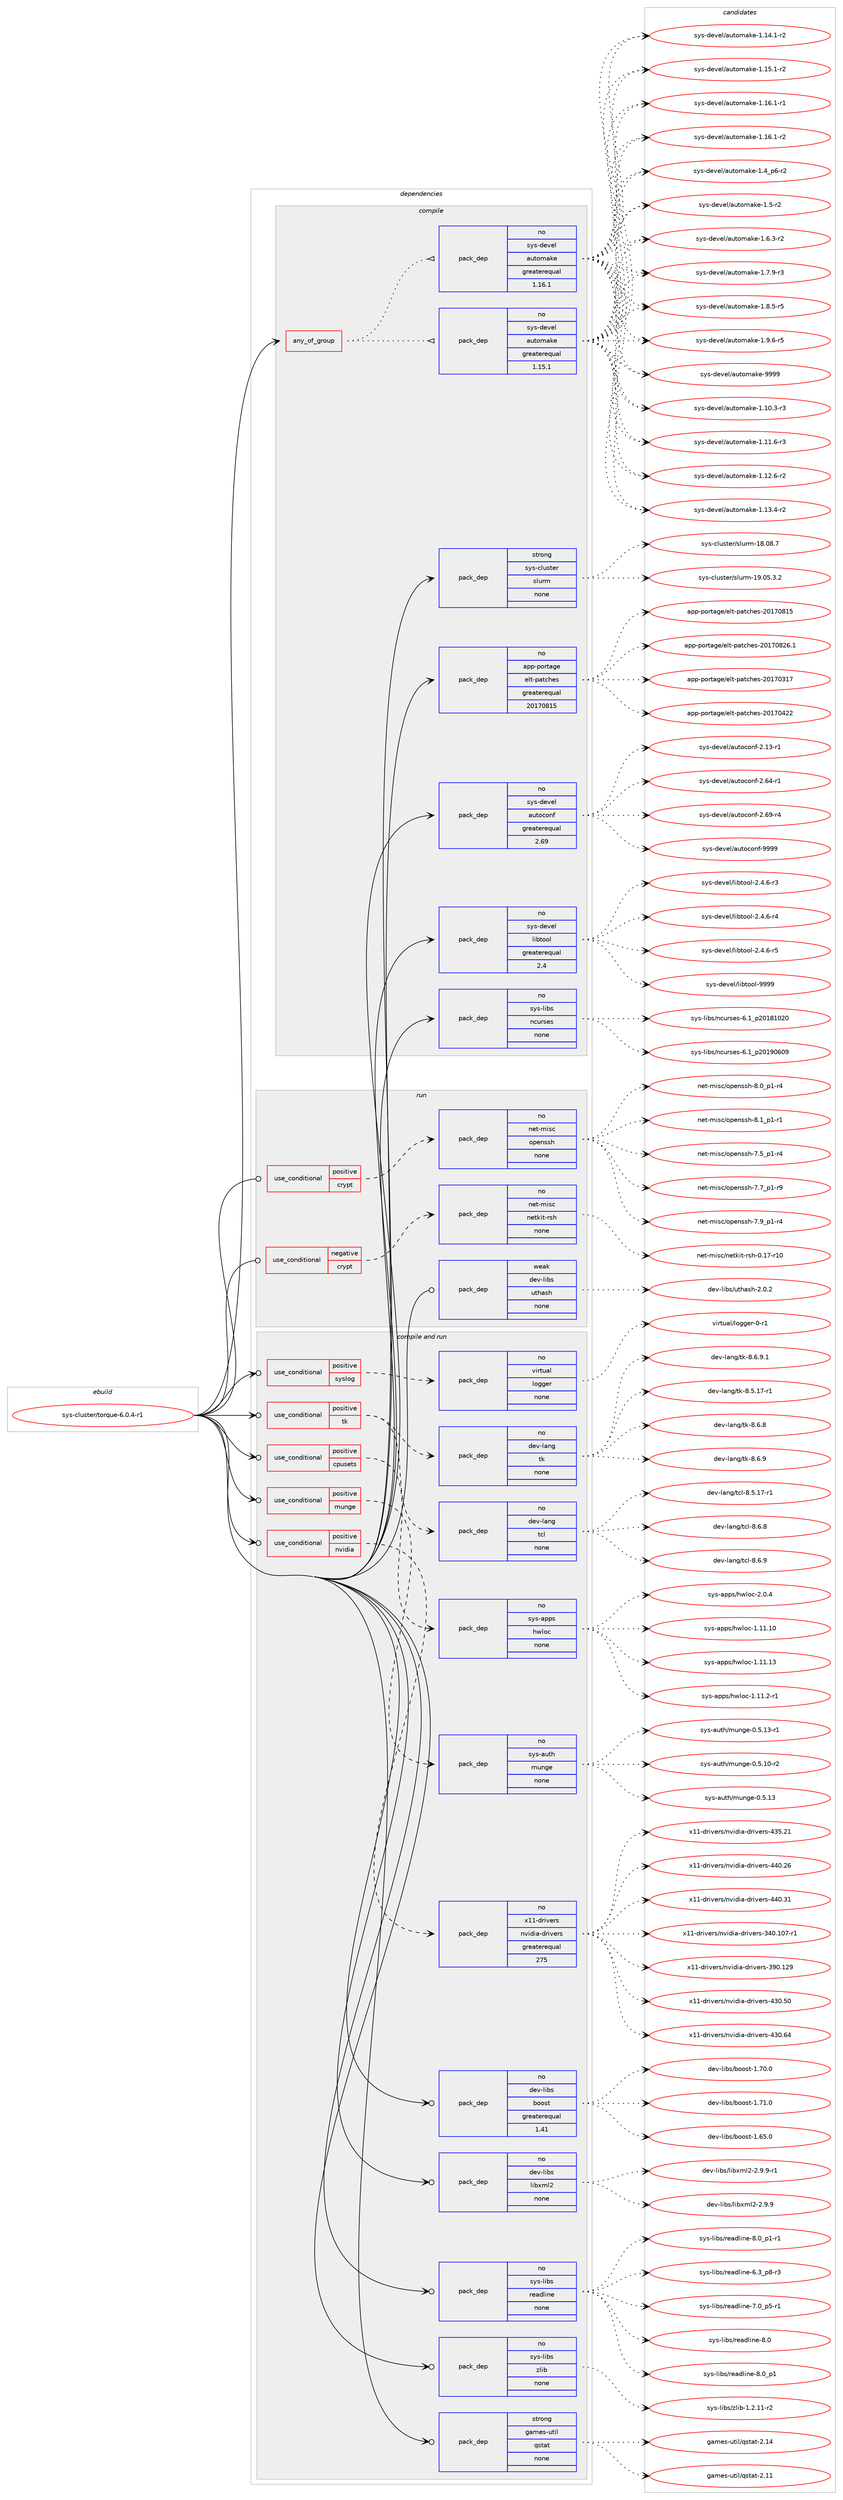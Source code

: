 digraph prolog {

# *************
# Graph options
# *************

newrank=true;
concentrate=true;
compound=true;
graph [rankdir=LR,fontname=Helvetica,fontsize=10,ranksep=1.5];#, ranksep=2.5, nodesep=0.2];
edge  [arrowhead=vee];
node  [fontname=Helvetica,fontsize=10];

# **********
# The ebuild
# **********

subgraph cluster_leftcol {
color=gray;
rank=same;
label=<<i>ebuild</i>>;
id [label="sys-cluster/torque-6.0.4-r1", color=red, width=4, href="../sys-cluster/torque-6.0.4-r1.svg"];
}

# ****************
# The dependencies
# ****************

subgraph cluster_midcol {
color=gray;
label=<<i>dependencies</i>>;
subgraph cluster_compile {
fillcolor="#eeeeee";
style=filled;
label=<<i>compile</i>>;
subgraph any15012 {
dependency888023 [label=<<TABLE BORDER="0" CELLBORDER="1" CELLSPACING="0" CELLPADDING="4"><TR><TD CELLPADDING="10">any_of_group</TD></TR></TABLE>>, shape=none, color=red];subgraph pack658982 {
dependency888024 [label=<<TABLE BORDER="0" CELLBORDER="1" CELLSPACING="0" CELLPADDING="4" WIDTH="220"><TR><TD ROWSPAN="6" CELLPADDING="30">pack_dep</TD></TR><TR><TD WIDTH="110">no</TD></TR><TR><TD>sys-devel</TD></TR><TR><TD>automake</TD></TR><TR><TD>greaterequal</TD></TR><TR><TD>1.16.1</TD></TR></TABLE>>, shape=none, color=blue];
}
dependency888023:e -> dependency888024:w [weight=20,style="dotted",arrowhead="oinv"];
subgraph pack658983 {
dependency888025 [label=<<TABLE BORDER="0" CELLBORDER="1" CELLSPACING="0" CELLPADDING="4" WIDTH="220"><TR><TD ROWSPAN="6" CELLPADDING="30">pack_dep</TD></TR><TR><TD WIDTH="110">no</TD></TR><TR><TD>sys-devel</TD></TR><TR><TD>automake</TD></TR><TR><TD>greaterequal</TD></TR><TR><TD>1.15.1</TD></TR></TABLE>>, shape=none, color=blue];
}
dependency888023:e -> dependency888025:w [weight=20,style="dotted",arrowhead="oinv"];
}
id:e -> dependency888023:w [weight=20,style="solid",arrowhead="vee"];
subgraph pack658984 {
dependency888026 [label=<<TABLE BORDER="0" CELLBORDER="1" CELLSPACING="0" CELLPADDING="4" WIDTH="220"><TR><TD ROWSPAN="6" CELLPADDING="30">pack_dep</TD></TR><TR><TD WIDTH="110">no</TD></TR><TR><TD>app-portage</TD></TR><TR><TD>elt-patches</TD></TR><TR><TD>greaterequal</TD></TR><TR><TD>20170815</TD></TR></TABLE>>, shape=none, color=blue];
}
id:e -> dependency888026:w [weight=20,style="solid",arrowhead="vee"];
subgraph pack658985 {
dependency888027 [label=<<TABLE BORDER="0" CELLBORDER="1" CELLSPACING="0" CELLPADDING="4" WIDTH="220"><TR><TD ROWSPAN="6" CELLPADDING="30">pack_dep</TD></TR><TR><TD WIDTH="110">no</TD></TR><TR><TD>sys-devel</TD></TR><TR><TD>autoconf</TD></TR><TR><TD>greaterequal</TD></TR><TR><TD>2.69</TD></TR></TABLE>>, shape=none, color=blue];
}
id:e -> dependency888027:w [weight=20,style="solid",arrowhead="vee"];
subgraph pack658986 {
dependency888028 [label=<<TABLE BORDER="0" CELLBORDER="1" CELLSPACING="0" CELLPADDING="4" WIDTH="220"><TR><TD ROWSPAN="6" CELLPADDING="30">pack_dep</TD></TR><TR><TD WIDTH="110">no</TD></TR><TR><TD>sys-devel</TD></TR><TR><TD>libtool</TD></TR><TR><TD>greaterequal</TD></TR><TR><TD>2.4</TD></TR></TABLE>>, shape=none, color=blue];
}
id:e -> dependency888028:w [weight=20,style="solid",arrowhead="vee"];
subgraph pack658987 {
dependency888029 [label=<<TABLE BORDER="0" CELLBORDER="1" CELLSPACING="0" CELLPADDING="4" WIDTH="220"><TR><TD ROWSPAN="6" CELLPADDING="30">pack_dep</TD></TR><TR><TD WIDTH="110">no</TD></TR><TR><TD>sys-libs</TD></TR><TR><TD>ncurses</TD></TR><TR><TD>none</TD></TR><TR><TD></TD></TR></TABLE>>, shape=none, color=blue];
}
id:e -> dependency888029:w [weight=20,style="solid",arrowhead="vee"];
subgraph pack658988 {
dependency888030 [label=<<TABLE BORDER="0" CELLBORDER="1" CELLSPACING="0" CELLPADDING="4" WIDTH="220"><TR><TD ROWSPAN="6" CELLPADDING="30">pack_dep</TD></TR><TR><TD WIDTH="110">strong</TD></TR><TR><TD>sys-cluster</TD></TR><TR><TD>slurm</TD></TR><TR><TD>none</TD></TR><TR><TD></TD></TR></TABLE>>, shape=none, color=blue];
}
id:e -> dependency888030:w [weight=20,style="solid",arrowhead="vee"];
}
subgraph cluster_compileandrun {
fillcolor="#eeeeee";
style=filled;
label=<<i>compile and run</i>>;
subgraph cond213500 {
dependency888031 [label=<<TABLE BORDER="0" CELLBORDER="1" CELLSPACING="0" CELLPADDING="4"><TR><TD ROWSPAN="3" CELLPADDING="10">use_conditional</TD></TR><TR><TD>positive</TD></TR><TR><TD>cpusets</TD></TR></TABLE>>, shape=none, color=red];
subgraph pack658989 {
dependency888032 [label=<<TABLE BORDER="0" CELLBORDER="1" CELLSPACING="0" CELLPADDING="4" WIDTH="220"><TR><TD ROWSPAN="6" CELLPADDING="30">pack_dep</TD></TR><TR><TD WIDTH="110">no</TD></TR><TR><TD>sys-apps</TD></TR><TR><TD>hwloc</TD></TR><TR><TD>none</TD></TR><TR><TD></TD></TR></TABLE>>, shape=none, color=blue];
}
dependency888031:e -> dependency888032:w [weight=20,style="dashed",arrowhead="vee"];
}
id:e -> dependency888031:w [weight=20,style="solid",arrowhead="odotvee"];
subgraph cond213501 {
dependency888033 [label=<<TABLE BORDER="0" CELLBORDER="1" CELLSPACING="0" CELLPADDING="4"><TR><TD ROWSPAN="3" CELLPADDING="10">use_conditional</TD></TR><TR><TD>positive</TD></TR><TR><TD>munge</TD></TR></TABLE>>, shape=none, color=red];
subgraph pack658990 {
dependency888034 [label=<<TABLE BORDER="0" CELLBORDER="1" CELLSPACING="0" CELLPADDING="4" WIDTH="220"><TR><TD ROWSPAN="6" CELLPADDING="30">pack_dep</TD></TR><TR><TD WIDTH="110">no</TD></TR><TR><TD>sys-auth</TD></TR><TR><TD>munge</TD></TR><TR><TD>none</TD></TR><TR><TD></TD></TR></TABLE>>, shape=none, color=blue];
}
dependency888033:e -> dependency888034:w [weight=20,style="dashed",arrowhead="vee"];
}
id:e -> dependency888033:w [weight=20,style="solid",arrowhead="odotvee"];
subgraph cond213502 {
dependency888035 [label=<<TABLE BORDER="0" CELLBORDER="1" CELLSPACING="0" CELLPADDING="4"><TR><TD ROWSPAN="3" CELLPADDING="10">use_conditional</TD></TR><TR><TD>positive</TD></TR><TR><TD>nvidia</TD></TR></TABLE>>, shape=none, color=red];
subgraph pack658991 {
dependency888036 [label=<<TABLE BORDER="0" CELLBORDER="1" CELLSPACING="0" CELLPADDING="4" WIDTH="220"><TR><TD ROWSPAN="6" CELLPADDING="30">pack_dep</TD></TR><TR><TD WIDTH="110">no</TD></TR><TR><TD>x11-drivers</TD></TR><TR><TD>nvidia-drivers</TD></TR><TR><TD>greaterequal</TD></TR><TR><TD>275</TD></TR></TABLE>>, shape=none, color=blue];
}
dependency888035:e -> dependency888036:w [weight=20,style="dashed",arrowhead="vee"];
}
id:e -> dependency888035:w [weight=20,style="solid",arrowhead="odotvee"];
subgraph cond213503 {
dependency888037 [label=<<TABLE BORDER="0" CELLBORDER="1" CELLSPACING="0" CELLPADDING="4"><TR><TD ROWSPAN="3" CELLPADDING="10">use_conditional</TD></TR><TR><TD>positive</TD></TR><TR><TD>syslog</TD></TR></TABLE>>, shape=none, color=red];
subgraph pack658992 {
dependency888038 [label=<<TABLE BORDER="0" CELLBORDER="1" CELLSPACING="0" CELLPADDING="4" WIDTH="220"><TR><TD ROWSPAN="6" CELLPADDING="30">pack_dep</TD></TR><TR><TD WIDTH="110">no</TD></TR><TR><TD>virtual</TD></TR><TR><TD>logger</TD></TR><TR><TD>none</TD></TR><TR><TD></TD></TR></TABLE>>, shape=none, color=blue];
}
dependency888037:e -> dependency888038:w [weight=20,style="dashed",arrowhead="vee"];
}
id:e -> dependency888037:w [weight=20,style="solid",arrowhead="odotvee"];
subgraph cond213504 {
dependency888039 [label=<<TABLE BORDER="0" CELLBORDER="1" CELLSPACING="0" CELLPADDING="4"><TR><TD ROWSPAN="3" CELLPADDING="10">use_conditional</TD></TR><TR><TD>positive</TD></TR><TR><TD>tk</TD></TR></TABLE>>, shape=none, color=red];
subgraph pack658993 {
dependency888040 [label=<<TABLE BORDER="0" CELLBORDER="1" CELLSPACING="0" CELLPADDING="4" WIDTH="220"><TR><TD ROWSPAN="6" CELLPADDING="30">pack_dep</TD></TR><TR><TD WIDTH="110">no</TD></TR><TR><TD>dev-lang</TD></TR><TR><TD>tk</TD></TR><TR><TD>none</TD></TR><TR><TD></TD></TR></TABLE>>, shape=none, color=blue];
}
dependency888039:e -> dependency888040:w [weight=20,style="dashed",arrowhead="vee"];
subgraph pack658994 {
dependency888041 [label=<<TABLE BORDER="0" CELLBORDER="1" CELLSPACING="0" CELLPADDING="4" WIDTH="220"><TR><TD ROWSPAN="6" CELLPADDING="30">pack_dep</TD></TR><TR><TD WIDTH="110">no</TD></TR><TR><TD>dev-lang</TD></TR><TR><TD>tcl</TD></TR><TR><TD>none</TD></TR><TR><TD></TD></TR></TABLE>>, shape=none, color=blue];
}
dependency888039:e -> dependency888041:w [weight=20,style="dashed",arrowhead="vee"];
}
id:e -> dependency888039:w [weight=20,style="solid",arrowhead="odotvee"];
subgraph pack658995 {
dependency888042 [label=<<TABLE BORDER="0" CELLBORDER="1" CELLSPACING="0" CELLPADDING="4" WIDTH="220"><TR><TD ROWSPAN="6" CELLPADDING="30">pack_dep</TD></TR><TR><TD WIDTH="110">no</TD></TR><TR><TD>dev-libs</TD></TR><TR><TD>boost</TD></TR><TR><TD>greaterequal</TD></TR><TR><TD>1.41</TD></TR></TABLE>>, shape=none, color=blue];
}
id:e -> dependency888042:w [weight=20,style="solid",arrowhead="odotvee"];
subgraph pack658996 {
dependency888043 [label=<<TABLE BORDER="0" CELLBORDER="1" CELLSPACING="0" CELLPADDING="4" WIDTH="220"><TR><TD ROWSPAN="6" CELLPADDING="30">pack_dep</TD></TR><TR><TD WIDTH="110">no</TD></TR><TR><TD>dev-libs</TD></TR><TR><TD>libxml2</TD></TR><TR><TD>none</TD></TR><TR><TD></TD></TR></TABLE>>, shape=none, color=blue];
}
id:e -> dependency888043:w [weight=20,style="solid",arrowhead="odotvee"];
subgraph pack658997 {
dependency888044 [label=<<TABLE BORDER="0" CELLBORDER="1" CELLSPACING="0" CELLPADDING="4" WIDTH="220"><TR><TD ROWSPAN="6" CELLPADDING="30">pack_dep</TD></TR><TR><TD WIDTH="110">no</TD></TR><TR><TD>sys-libs</TD></TR><TR><TD>readline</TD></TR><TR><TD>none</TD></TR><TR><TD></TD></TR></TABLE>>, shape=none, color=blue];
}
id:e -> dependency888044:w [weight=20,style="solid",arrowhead="odotvee"];
subgraph pack658998 {
dependency888045 [label=<<TABLE BORDER="0" CELLBORDER="1" CELLSPACING="0" CELLPADDING="4" WIDTH="220"><TR><TD ROWSPAN="6" CELLPADDING="30">pack_dep</TD></TR><TR><TD WIDTH="110">no</TD></TR><TR><TD>sys-libs</TD></TR><TR><TD>zlib</TD></TR><TR><TD>none</TD></TR><TR><TD></TD></TR></TABLE>>, shape=none, color=blue];
}
id:e -> dependency888045:w [weight=20,style="solid",arrowhead="odotvee"];
subgraph pack658999 {
dependency888046 [label=<<TABLE BORDER="0" CELLBORDER="1" CELLSPACING="0" CELLPADDING="4" WIDTH="220"><TR><TD ROWSPAN="6" CELLPADDING="30">pack_dep</TD></TR><TR><TD WIDTH="110">strong</TD></TR><TR><TD>games-util</TD></TR><TR><TD>qstat</TD></TR><TR><TD>none</TD></TR><TR><TD></TD></TR></TABLE>>, shape=none, color=blue];
}
id:e -> dependency888046:w [weight=20,style="solid",arrowhead="odotvee"];
}
subgraph cluster_run {
fillcolor="#eeeeee";
style=filled;
label=<<i>run</i>>;
subgraph cond213505 {
dependency888047 [label=<<TABLE BORDER="0" CELLBORDER="1" CELLSPACING="0" CELLPADDING="4"><TR><TD ROWSPAN="3" CELLPADDING="10">use_conditional</TD></TR><TR><TD>negative</TD></TR><TR><TD>crypt</TD></TR></TABLE>>, shape=none, color=red];
subgraph pack659000 {
dependency888048 [label=<<TABLE BORDER="0" CELLBORDER="1" CELLSPACING="0" CELLPADDING="4" WIDTH="220"><TR><TD ROWSPAN="6" CELLPADDING="30">pack_dep</TD></TR><TR><TD WIDTH="110">no</TD></TR><TR><TD>net-misc</TD></TR><TR><TD>netkit-rsh</TD></TR><TR><TD>none</TD></TR><TR><TD></TD></TR></TABLE>>, shape=none, color=blue];
}
dependency888047:e -> dependency888048:w [weight=20,style="dashed",arrowhead="vee"];
}
id:e -> dependency888047:w [weight=20,style="solid",arrowhead="odot"];
subgraph cond213506 {
dependency888049 [label=<<TABLE BORDER="0" CELLBORDER="1" CELLSPACING="0" CELLPADDING="4"><TR><TD ROWSPAN="3" CELLPADDING="10">use_conditional</TD></TR><TR><TD>positive</TD></TR><TR><TD>crypt</TD></TR></TABLE>>, shape=none, color=red];
subgraph pack659001 {
dependency888050 [label=<<TABLE BORDER="0" CELLBORDER="1" CELLSPACING="0" CELLPADDING="4" WIDTH="220"><TR><TD ROWSPAN="6" CELLPADDING="30">pack_dep</TD></TR><TR><TD WIDTH="110">no</TD></TR><TR><TD>net-misc</TD></TR><TR><TD>openssh</TD></TR><TR><TD>none</TD></TR><TR><TD></TD></TR></TABLE>>, shape=none, color=blue];
}
dependency888049:e -> dependency888050:w [weight=20,style="dashed",arrowhead="vee"];
}
id:e -> dependency888049:w [weight=20,style="solid",arrowhead="odot"];
subgraph pack659002 {
dependency888051 [label=<<TABLE BORDER="0" CELLBORDER="1" CELLSPACING="0" CELLPADDING="4" WIDTH="220"><TR><TD ROWSPAN="6" CELLPADDING="30">pack_dep</TD></TR><TR><TD WIDTH="110">weak</TD></TR><TR><TD>dev-libs</TD></TR><TR><TD>uthash</TD></TR><TR><TD>none</TD></TR><TR><TD></TD></TR></TABLE>>, shape=none, color=blue];
}
id:e -> dependency888051:w [weight=20,style="solid",arrowhead="odot"];
}
}

# **************
# The candidates
# **************

subgraph cluster_choices {
rank=same;
color=gray;
label=<<i>candidates</i>>;

subgraph choice658982 {
color=black;
nodesep=1;
choice11512111545100101118101108479711711611110997107101454946494846514511451 [label="sys-devel/automake-1.10.3-r3", color=red, width=4,href="../sys-devel/automake-1.10.3-r3.svg"];
choice11512111545100101118101108479711711611110997107101454946494946544511451 [label="sys-devel/automake-1.11.6-r3", color=red, width=4,href="../sys-devel/automake-1.11.6-r3.svg"];
choice11512111545100101118101108479711711611110997107101454946495046544511450 [label="sys-devel/automake-1.12.6-r2", color=red, width=4,href="../sys-devel/automake-1.12.6-r2.svg"];
choice11512111545100101118101108479711711611110997107101454946495146524511450 [label="sys-devel/automake-1.13.4-r2", color=red, width=4,href="../sys-devel/automake-1.13.4-r2.svg"];
choice11512111545100101118101108479711711611110997107101454946495246494511450 [label="sys-devel/automake-1.14.1-r2", color=red, width=4,href="../sys-devel/automake-1.14.1-r2.svg"];
choice11512111545100101118101108479711711611110997107101454946495346494511450 [label="sys-devel/automake-1.15.1-r2", color=red, width=4,href="../sys-devel/automake-1.15.1-r2.svg"];
choice11512111545100101118101108479711711611110997107101454946495446494511449 [label="sys-devel/automake-1.16.1-r1", color=red, width=4,href="../sys-devel/automake-1.16.1-r1.svg"];
choice11512111545100101118101108479711711611110997107101454946495446494511450 [label="sys-devel/automake-1.16.1-r2", color=red, width=4,href="../sys-devel/automake-1.16.1-r2.svg"];
choice115121115451001011181011084797117116111109971071014549465295112544511450 [label="sys-devel/automake-1.4_p6-r2", color=red, width=4,href="../sys-devel/automake-1.4_p6-r2.svg"];
choice11512111545100101118101108479711711611110997107101454946534511450 [label="sys-devel/automake-1.5-r2", color=red, width=4,href="../sys-devel/automake-1.5-r2.svg"];
choice115121115451001011181011084797117116111109971071014549465446514511450 [label="sys-devel/automake-1.6.3-r2", color=red, width=4,href="../sys-devel/automake-1.6.3-r2.svg"];
choice115121115451001011181011084797117116111109971071014549465546574511451 [label="sys-devel/automake-1.7.9-r3", color=red, width=4,href="../sys-devel/automake-1.7.9-r3.svg"];
choice115121115451001011181011084797117116111109971071014549465646534511453 [label="sys-devel/automake-1.8.5-r5", color=red, width=4,href="../sys-devel/automake-1.8.5-r5.svg"];
choice115121115451001011181011084797117116111109971071014549465746544511453 [label="sys-devel/automake-1.9.6-r5", color=red, width=4,href="../sys-devel/automake-1.9.6-r5.svg"];
choice115121115451001011181011084797117116111109971071014557575757 [label="sys-devel/automake-9999", color=red, width=4,href="../sys-devel/automake-9999.svg"];
dependency888024:e -> choice11512111545100101118101108479711711611110997107101454946494846514511451:w [style=dotted,weight="100"];
dependency888024:e -> choice11512111545100101118101108479711711611110997107101454946494946544511451:w [style=dotted,weight="100"];
dependency888024:e -> choice11512111545100101118101108479711711611110997107101454946495046544511450:w [style=dotted,weight="100"];
dependency888024:e -> choice11512111545100101118101108479711711611110997107101454946495146524511450:w [style=dotted,weight="100"];
dependency888024:e -> choice11512111545100101118101108479711711611110997107101454946495246494511450:w [style=dotted,weight="100"];
dependency888024:e -> choice11512111545100101118101108479711711611110997107101454946495346494511450:w [style=dotted,weight="100"];
dependency888024:e -> choice11512111545100101118101108479711711611110997107101454946495446494511449:w [style=dotted,weight="100"];
dependency888024:e -> choice11512111545100101118101108479711711611110997107101454946495446494511450:w [style=dotted,weight="100"];
dependency888024:e -> choice115121115451001011181011084797117116111109971071014549465295112544511450:w [style=dotted,weight="100"];
dependency888024:e -> choice11512111545100101118101108479711711611110997107101454946534511450:w [style=dotted,weight="100"];
dependency888024:e -> choice115121115451001011181011084797117116111109971071014549465446514511450:w [style=dotted,weight="100"];
dependency888024:e -> choice115121115451001011181011084797117116111109971071014549465546574511451:w [style=dotted,weight="100"];
dependency888024:e -> choice115121115451001011181011084797117116111109971071014549465646534511453:w [style=dotted,weight="100"];
dependency888024:e -> choice115121115451001011181011084797117116111109971071014549465746544511453:w [style=dotted,weight="100"];
dependency888024:e -> choice115121115451001011181011084797117116111109971071014557575757:w [style=dotted,weight="100"];
}
subgraph choice658983 {
color=black;
nodesep=1;
choice11512111545100101118101108479711711611110997107101454946494846514511451 [label="sys-devel/automake-1.10.3-r3", color=red, width=4,href="../sys-devel/automake-1.10.3-r3.svg"];
choice11512111545100101118101108479711711611110997107101454946494946544511451 [label="sys-devel/automake-1.11.6-r3", color=red, width=4,href="../sys-devel/automake-1.11.6-r3.svg"];
choice11512111545100101118101108479711711611110997107101454946495046544511450 [label="sys-devel/automake-1.12.6-r2", color=red, width=4,href="../sys-devel/automake-1.12.6-r2.svg"];
choice11512111545100101118101108479711711611110997107101454946495146524511450 [label="sys-devel/automake-1.13.4-r2", color=red, width=4,href="../sys-devel/automake-1.13.4-r2.svg"];
choice11512111545100101118101108479711711611110997107101454946495246494511450 [label="sys-devel/automake-1.14.1-r2", color=red, width=4,href="../sys-devel/automake-1.14.1-r2.svg"];
choice11512111545100101118101108479711711611110997107101454946495346494511450 [label="sys-devel/automake-1.15.1-r2", color=red, width=4,href="../sys-devel/automake-1.15.1-r2.svg"];
choice11512111545100101118101108479711711611110997107101454946495446494511449 [label="sys-devel/automake-1.16.1-r1", color=red, width=4,href="../sys-devel/automake-1.16.1-r1.svg"];
choice11512111545100101118101108479711711611110997107101454946495446494511450 [label="sys-devel/automake-1.16.1-r2", color=red, width=4,href="../sys-devel/automake-1.16.1-r2.svg"];
choice115121115451001011181011084797117116111109971071014549465295112544511450 [label="sys-devel/automake-1.4_p6-r2", color=red, width=4,href="../sys-devel/automake-1.4_p6-r2.svg"];
choice11512111545100101118101108479711711611110997107101454946534511450 [label="sys-devel/automake-1.5-r2", color=red, width=4,href="../sys-devel/automake-1.5-r2.svg"];
choice115121115451001011181011084797117116111109971071014549465446514511450 [label="sys-devel/automake-1.6.3-r2", color=red, width=4,href="../sys-devel/automake-1.6.3-r2.svg"];
choice115121115451001011181011084797117116111109971071014549465546574511451 [label="sys-devel/automake-1.7.9-r3", color=red, width=4,href="../sys-devel/automake-1.7.9-r3.svg"];
choice115121115451001011181011084797117116111109971071014549465646534511453 [label="sys-devel/automake-1.8.5-r5", color=red, width=4,href="../sys-devel/automake-1.8.5-r5.svg"];
choice115121115451001011181011084797117116111109971071014549465746544511453 [label="sys-devel/automake-1.9.6-r5", color=red, width=4,href="../sys-devel/automake-1.9.6-r5.svg"];
choice115121115451001011181011084797117116111109971071014557575757 [label="sys-devel/automake-9999", color=red, width=4,href="../sys-devel/automake-9999.svg"];
dependency888025:e -> choice11512111545100101118101108479711711611110997107101454946494846514511451:w [style=dotted,weight="100"];
dependency888025:e -> choice11512111545100101118101108479711711611110997107101454946494946544511451:w [style=dotted,weight="100"];
dependency888025:e -> choice11512111545100101118101108479711711611110997107101454946495046544511450:w [style=dotted,weight="100"];
dependency888025:e -> choice11512111545100101118101108479711711611110997107101454946495146524511450:w [style=dotted,weight="100"];
dependency888025:e -> choice11512111545100101118101108479711711611110997107101454946495246494511450:w [style=dotted,weight="100"];
dependency888025:e -> choice11512111545100101118101108479711711611110997107101454946495346494511450:w [style=dotted,weight="100"];
dependency888025:e -> choice11512111545100101118101108479711711611110997107101454946495446494511449:w [style=dotted,weight="100"];
dependency888025:e -> choice11512111545100101118101108479711711611110997107101454946495446494511450:w [style=dotted,weight="100"];
dependency888025:e -> choice115121115451001011181011084797117116111109971071014549465295112544511450:w [style=dotted,weight="100"];
dependency888025:e -> choice11512111545100101118101108479711711611110997107101454946534511450:w [style=dotted,weight="100"];
dependency888025:e -> choice115121115451001011181011084797117116111109971071014549465446514511450:w [style=dotted,weight="100"];
dependency888025:e -> choice115121115451001011181011084797117116111109971071014549465546574511451:w [style=dotted,weight="100"];
dependency888025:e -> choice115121115451001011181011084797117116111109971071014549465646534511453:w [style=dotted,weight="100"];
dependency888025:e -> choice115121115451001011181011084797117116111109971071014549465746544511453:w [style=dotted,weight="100"];
dependency888025:e -> choice115121115451001011181011084797117116111109971071014557575757:w [style=dotted,weight="100"];
}
subgraph choice658984 {
color=black;
nodesep=1;
choice97112112451121111141169710310147101108116451129711699104101115455048495548514955 [label="app-portage/elt-patches-20170317", color=red, width=4,href="../app-portage/elt-patches-20170317.svg"];
choice97112112451121111141169710310147101108116451129711699104101115455048495548525050 [label="app-portage/elt-patches-20170422", color=red, width=4,href="../app-portage/elt-patches-20170422.svg"];
choice97112112451121111141169710310147101108116451129711699104101115455048495548564953 [label="app-portage/elt-patches-20170815", color=red, width=4,href="../app-portage/elt-patches-20170815.svg"];
choice971121124511211111411697103101471011081164511297116991041011154550484955485650544649 [label="app-portage/elt-patches-20170826.1", color=red, width=4,href="../app-portage/elt-patches-20170826.1.svg"];
dependency888026:e -> choice97112112451121111141169710310147101108116451129711699104101115455048495548514955:w [style=dotted,weight="100"];
dependency888026:e -> choice97112112451121111141169710310147101108116451129711699104101115455048495548525050:w [style=dotted,weight="100"];
dependency888026:e -> choice97112112451121111141169710310147101108116451129711699104101115455048495548564953:w [style=dotted,weight="100"];
dependency888026:e -> choice971121124511211111411697103101471011081164511297116991041011154550484955485650544649:w [style=dotted,weight="100"];
}
subgraph choice658985 {
color=black;
nodesep=1;
choice1151211154510010111810110847971171161119911111010245504649514511449 [label="sys-devel/autoconf-2.13-r1", color=red, width=4,href="../sys-devel/autoconf-2.13-r1.svg"];
choice1151211154510010111810110847971171161119911111010245504654524511449 [label="sys-devel/autoconf-2.64-r1", color=red, width=4,href="../sys-devel/autoconf-2.64-r1.svg"];
choice1151211154510010111810110847971171161119911111010245504654574511452 [label="sys-devel/autoconf-2.69-r4", color=red, width=4,href="../sys-devel/autoconf-2.69-r4.svg"];
choice115121115451001011181011084797117116111991111101024557575757 [label="sys-devel/autoconf-9999", color=red, width=4,href="../sys-devel/autoconf-9999.svg"];
dependency888027:e -> choice1151211154510010111810110847971171161119911111010245504649514511449:w [style=dotted,weight="100"];
dependency888027:e -> choice1151211154510010111810110847971171161119911111010245504654524511449:w [style=dotted,weight="100"];
dependency888027:e -> choice1151211154510010111810110847971171161119911111010245504654574511452:w [style=dotted,weight="100"];
dependency888027:e -> choice115121115451001011181011084797117116111991111101024557575757:w [style=dotted,weight="100"];
}
subgraph choice658986 {
color=black;
nodesep=1;
choice1151211154510010111810110847108105981161111111084550465246544511451 [label="sys-devel/libtool-2.4.6-r3", color=red, width=4,href="../sys-devel/libtool-2.4.6-r3.svg"];
choice1151211154510010111810110847108105981161111111084550465246544511452 [label="sys-devel/libtool-2.4.6-r4", color=red, width=4,href="../sys-devel/libtool-2.4.6-r4.svg"];
choice1151211154510010111810110847108105981161111111084550465246544511453 [label="sys-devel/libtool-2.4.6-r5", color=red, width=4,href="../sys-devel/libtool-2.4.6-r5.svg"];
choice1151211154510010111810110847108105981161111111084557575757 [label="sys-devel/libtool-9999", color=red, width=4,href="../sys-devel/libtool-9999.svg"];
dependency888028:e -> choice1151211154510010111810110847108105981161111111084550465246544511451:w [style=dotted,weight="100"];
dependency888028:e -> choice1151211154510010111810110847108105981161111111084550465246544511452:w [style=dotted,weight="100"];
dependency888028:e -> choice1151211154510010111810110847108105981161111111084550465246544511453:w [style=dotted,weight="100"];
dependency888028:e -> choice1151211154510010111810110847108105981161111111084557575757:w [style=dotted,weight="100"];
}
subgraph choice658987 {
color=black;
nodesep=1;
choice1151211154510810598115471109911711411510111545544649951125048495649485048 [label="sys-libs/ncurses-6.1_p20181020", color=red, width=4,href="../sys-libs/ncurses-6.1_p20181020.svg"];
choice1151211154510810598115471109911711411510111545544649951125048495748544857 [label="sys-libs/ncurses-6.1_p20190609", color=red, width=4,href="../sys-libs/ncurses-6.1_p20190609.svg"];
dependency888029:e -> choice1151211154510810598115471109911711411510111545544649951125048495649485048:w [style=dotted,weight="100"];
dependency888029:e -> choice1151211154510810598115471109911711411510111545544649951125048495748544857:w [style=dotted,weight="100"];
}
subgraph choice658988 {
color=black;
nodesep=1;
choice1151211154599108117115116101114471151081171141094549564648564655 [label="sys-cluster/slurm-18.08.7", color=red, width=4,href="../sys-cluster/slurm-18.08.7.svg"];
choice11512111545991081171151161011144711510811711410945495746485346514650 [label="sys-cluster/slurm-19.05.3.2", color=red, width=4,href="../sys-cluster/slurm-19.05.3.2.svg"];
dependency888030:e -> choice1151211154599108117115116101114471151081171141094549564648564655:w [style=dotted,weight="100"];
dependency888030:e -> choice11512111545991081171151161011144711510811711410945495746485346514650:w [style=dotted,weight="100"];
}
subgraph choice658989 {
color=black;
nodesep=1;
choice115121115459711211211547104119108111994549464949464948 [label="sys-apps/hwloc-1.11.10", color=red, width=4,href="../sys-apps/hwloc-1.11.10.svg"];
choice115121115459711211211547104119108111994549464949464951 [label="sys-apps/hwloc-1.11.13", color=red, width=4,href="../sys-apps/hwloc-1.11.13.svg"];
choice11512111545971121121154710411910811199454946494946504511449 [label="sys-apps/hwloc-1.11.2-r1", color=red, width=4,href="../sys-apps/hwloc-1.11.2-r1.svg"];
choice11512111545971121121154710411910811199455046484652 [label="sys-apps/hwloc-2.0.4", color=red, width=4,href="../sys-apps/hwloc-2.0.4.svg"];
dependency888032:e -> choice115121115459711211211547104119108111994549464949464948:w [style=dotted,weight="100"];
dependency888032:e -> choice115121115459711211211547104119108111994549464949464951:w [style=dotted,weight="100"];
dependency888032:e -> choice11512111545971121121154710411910811199454946494946504511449:w [style=dotted,weight="100"];
dependency888032:e -> choice11512111545971121121154710411910811199455046484652:w [style=dotted,weight="100"];
}
subgraph choice658990 {
color=black;
nodesep=1;
choice115121115459711711610447109117110103101454846534649484511450 [label="sys-auth/munge-0.5.10-r2", color=red, width=4,href="../sys-auth/munge-0.5.10-r2.svg"];
choice11512111545971171161044710911711010310145484653464951 [label="sys-auth/munge-0.5.13", color=red, width=4,href="../sys-auth/munge-0.5.13.svg"];
choice115121115459711711610447109117110103101454846534649514511449 [label="sys-auth/munge-0.5.13-r1", color=red, width=4,href="../sys-auth/munge-0.5.13-r1.svg"];
dependency888034:e -> choice115121115459711711610447109117110103101454846534649484511450:w [style=dotted,weight="100"];
dependency888034:e -> choice11512111545971171161044710911711010310145484653464951:w [style=dotted,weight="100"];
dependency888034:e -> choice115121115459711711610447109117110103101454846534649514511449:w [style=dotted,weight="100"];
}
subgraph choice658991 {
color=black;
nodesep=1;
choice12049494510011410511810111411547110118105100105974510011410511810111411545515248464948554511449 [label="x11-drivers/nvidia-drivers-340.107-r1", color=red, width=4,href="../x11-drivers/nvidia-drivers-340.107-r1.svg"];
choice1204949451001141051181011141154711011810510010597451001141051181011141154551574846495057 [label="x11-drivers/nvidia-drivers-390.129", color=red, width=4,href="../x11-drivers/nvidia-drivers-390.129.svg"];
choice12049494510011410511810111411547110118105100105974510011410511810111411545525148465348 [label="x11-drivers/nvidia-drivers-430.50", color=red, width=4,href="../x11-drivers/nvidia-drivers-430.50.svg"];
choice12049494510011410511810111411547110118105100105974510011410511810111411545525148465452 [label="x11-drivers/nvidia-drivers-430.64", color=red, width=4,href="../x11-drivers/nvidia-drivers-430.64.svg"];
choice12049494510011410511810111411547110118105100105974510011410511810111411545525153465049 [label="x11-drivers/nvidia-drivers-435.21", color=red, width=4,href="../x11-drivers/nvidia-drivers-435.21.svg"];
choice12049494510011410511810111411547110118105100105974510011410511810111411545525248465054 [label="x11-drivers/nvidia-drivers-440.26", color=red, width=4,href="../x11-drivers/nvidia-drivers-440.26.svg"];
choice12049494510011410511810111411547110118105100105974510011410511810111411545525248465149 [label="x11-drivers/nvidia-drivers-440.31", color=red, width=4,href="../x11-drivers/nvidia-drivers-440.31.svg"];
dependency888036:e -> choice12049494510011410511810111411547110118105100105974510011410511810111411545515248464948554511449:w [style=dotted,weight="100"];
dependency888036:e -> choice1204949451001141051181011141154711011810510010597451001141051181011141154551574846495057:w [style=dotted,weight="100"];
dependency888036:e -> choice12049494510011410511810111411547110118105100105974510011410511810111411545525148465348:w [style=dotted,weight="100"];
dependency888036:e -> choice12049494510011410511810111411547110118105100105974510011410511810111411545525148465452:w [style=dotted,weight="100"];
dependency888036:e -> choice12049494510011410511810111411547110118105100105974510011410511810111411545525153465049:w [style=dotted,weight="100"];
dependency888036:e -> choice12049494510011410511810111411547110118105100105974510011410511810111411545525248465054:w [style=dotted,weight="100"];
dependency888036:e -> choice12049494510011410511810111411547110118105100105974510011410511810111411545525248465149:w [style=dotted,weight="100"];
}
subgraph choice658992 {
color=black;
nodesep=1;
choice118105114116117971084710811110310310111445484511449 [label="virtual/logger-0-r1", color=red, width=4,href="../virtual/logger-0-r1.svg"];
dependency888038:e -> choice118105114116117971084710811110310310111445484511449:w [style=dotted,weight="100"];
}
subgraph choice658993 {
color=black;
nodesep=1;
choice100101118451089711010347116107455646534649554511449 [label="dev-lang/tk-8.5.17-r1", color=red, width=4,href="../dev-lang/tk-8.5.17-r1.svg"];
choice100101118451089711010347116107455646544656 [label="dev-lang/tk-8.6.8", color=red, width=4,href="../dev-lang/tk-8.6.8.svg"];
choice100101118451089711010347116107455646544657 [label="dev-lang/tk-8.6.9", color=red, width=4,href="../dev-lang/tk-8.6.9.svg"];
choice1001011184510897110103471161074556465446574649 [label="dev-lang/tk-8.6.9.1", color=red, width=4,href="../dev-lang/tk-8.6.9.1.svg"];
dependency888040:e -> choice100101118451089711010347116107455646534649554511449:w [style=dotted,weight="100"];
dependency888040:e -> choice100101118451089711010347116107455646544656:w [style=dotted,weight="100"];
dependency888040:e -> choice100101118451089711010347116107455646544657:w [style=dotted,weight="100"];
dependency888040:e -> choice1001011184510897110103471161074556465446574649:w [style=dotted,weight="100"];
}
subgraph choice658994 {
color=black;
nodesep=1;
choice10010111845108971101034711699108455646534649554511449 [label="dev-lang/tcl-8.5.17-r1", color=red, width=4,href="../dev-lang/tcl-8.5.17-r1.svg"];
choice10010111845108971101034711699108455646544656 [label="dev-lang/tcl-8.6.8", color=red, width=4,href="../dev-lang/tcl-8.6.8.svg"];
choice10010111845108971101034711699108455646544657 [label="dev-lang/tcl-8.6.9", color=red, width=4,href="../dev-lang/tcl-8.6.9.svg"];
dependency888041:e -> choice10010111845108971101034711699108455646534649554511449:w [style=dotted,weight="100"];
dependency888041:e -> choice10010111845108971101034711699108455646544656:w [style=dotted,weight="100"];
dependency888041:e -> choice10010111845108971101034711699108455646544657:w [style=dotted,weight="100"];
}
subgraph choice658995 {
color=black;
nodesep=1;
choice1001011184510810598115479811111111511645494654534648 [label="dev-libs/boost-1.65.0", color=red, width=4,href="../dev-libs/boost-1.65.0.svg"];
choice1001011184510810598115479811111111511645494655484648 [label="dev-libs/boost-1.70.0", color=red, width=4,href="../dev-libs/boost-1.70.0.svg"];
choice1001011184510810598115479811111111511645494655494648 [label="dev-libs/boost-1.71.0", color=red, width=4,href="../dev-libs/boost-1.71.0.svg"];
dependency888042:e -> choice1001011184510810598115479811111111511645494654534648:w [style=dotted,weight="100"];
dependency888042:e -> choice1001011184510810598115479811111111511645494655484648:w [style=dotted,weight="100"];
dependency888042:e -> choice1001011184510810598115479811111111511645494655494648:w [style=dotted,weight="100"];
}
subgraph choice658996 {
color=black;
nodesep=1;
choice1001011184510810598115471081059812010910850455046574657 [label="dev-libs/libxml2-2.9.9", color=red, width=4,href="../dev-libs/libxml2-2.9.9.svg"];
choice10010111845108105981154710810598120109108504550465746574511449 [label="dev-libs/libxml2-2.9.9-r1", color=red, width=4,href="../dev-libs/libxml2-2.9.9-r1.svg"];
dependency888043:e -> choice1001011184510810598115471081059812010910850455046574657:w [style=dotted,weight="100"];
dependency888043:e -> choice10010111845108105981154710810598120109108504550465746574511449:w [style=dotted,weight="100"];
}
subgraph choice658997 {
color=black;
nodesep=1;
choice115121115451081059811547114101971001081051101014554465195112564511451 [label="sys-libs/readline-6.3_p8-r3", color=red, width=4,href="../sys-libs/readline-6.3_p8-r3.svg"];
choice115121115451081059811547114101971001081051101014555464895112534511449 [label="sys-libs/readline-7.0_p5-r1", color=red, width=4,href="../sys-libs/readline-7.0_p5-r1.svg"];
choice1151211154510810598115471141019710010810511010145564648 [label="sys-libs/readline-8.0", color=red, width=4,href="../sys-libs/readline-8.0.svg"];
choice11512111545108105981154711410197100108105110101455646489511249 [label="sys-libs/readline-8.0_p1", color=red, width=4,href="../sys-libs/readline-8.0_p1.svg"];
choice115121115451081059811547114101971001081051101014556464895112494511449 [label="sys-libs/readline-8.0_p1-r1", color=red, width=4,href="../sys-libs/readline-8.0_p1-r1.svg"];
dependency888044:e -> choice115121115451081059811547114101971001081051101014554465195112564511451:w [style=dotted,weight="100"];
dependency888044:e -> choice115121115451081059811547114101971001081051101014555464895112534511449:w [style=dotted,weight="100"];
dependency888044:e -> choice1151211154510810598115471141019710010810511010145564648:w [style=dotted,weight="100"];
dependency888044:e -> choice11512111545108105981154711410197100108105110101455646489511249:w [style=dotted,weight="100"];
dependency888044:e -> choice115121115451081059811547114101971001081051101014556464895112494511449:w [style=dotted,weight="100"];
}
subgraph choice658998 {
color=black;
nodesep=1;
choice11512111545108105981154712210810598454946504649494511450 [label="sys-libs/zlib-1.2.11-r2", color=red, width=4,href="../sys-libs/zlib-1.2.11-r2.svg"];
dependency888045:e -> choice11512111545108105981154712210810598454946504649494511450:w [style=dotted,weight="100"];
}
subgraph choice658999 {
color=black;
nodesep=1;
choice103971091011154511711610510847113115116971164550464949 [label="games-util/qstat-2.11", color=red, width=4,href="../games-util/qstat-2.11.svg"];
choice103971091011154511711610510847113115116971164550464952 [label="games-util/qstat-2.14", color=red, width=4,href="../games-util/qstat-2.14.svg"];
dependency888046:e -> choice103971091011154511711610510847113115116971164550464949:w [style=dotted,weight="100"];
dependency888046:e -> choice103971091011154511711610510847113115116971164550464952:w [style=dotted,weight="100"];
}
subgraph choice659000 {
color=black;
nodesep=1;
choice110101116451091051159947110101116107105116451141151044548464955451144948 [label="net-misc/netkit-rsh-0.17-r10", color=red, width=4,href="../net-misc/netkit-rsh-0.17-r10.svg"];
dependency888048:e -> choice110101116451091051159947110101116107105116451141151044548464955451144948:w [style=dotted,weight="100"];
}
subgraph choice659001 {
color=black;
nodesep=1;
choice1101011164510910511599471111121011101151151044555465395112494511452 [label="net-misc/openssh-7.5_p1-r4", color=red, width=4,href="../net-misc/openssh-7.5_p1-r4.svg"];
choice1101011164510910511599471111121011101151151044555465595112494511457 [label="net-misc/openssh-7.7_p1-r9", color=red, width=4,href="../net-misc/openssh-7.7_p1-r9.svg"];
choice1101011164510910511599471111121011101151151044555465795112494511452 [label="net-misc/openssh-7.9_p1-r4", color=red, width=4,href="../net-misc/openssh-7.9_p1-r4.svg"];
choice1101011164510910511599471111121011101151151044556464895112494511452 [label="net-misc/openssh-8.0_p1-r4", color=red, width=4,href="../net-misc/openssh-8.0_p1-r4.svg"];
choice1101011164510910511599471111121011101151151044556464995112494511449 [label="net-misc/openssh-8.1_p1-r1", color=red, width=4,href="../net-misc/openssh-8.1_p1-r1.svg"];
dependency888050:e -> choice1101011164510910511599471111121011101151151044555465395112494511452:w [style=dotted,weight="100"];
dependency888050:e -> choice1101011164510910511599471111121011101151151044555465595112494511457:w [style=dotted,weight="100"];
dependency888050:e -> choice1101011164510910511599471111121011101151151044555465795112494511452:w [style=dotted,weight="100"];
dependency888050:e -> choice1101011164510910511599471111121011101151151044556464895112494511452:w [style=dotted,weight="100"];
dependency888050:e -> choice1101011164510910511599471111121011101151151044556464995112494511449:w [style=dotted,weight="100"];
}
subgraph choice659002 {
color=black;
nodesep=1;
choice10010111845108105981154711711610497115104455046484650 [label="dev-libs/uthash-2.0.2", color=red, width=4,href="../dev-libs/uthash-2.0.2.svg"];
dependency888051:e -> choice10010111845108105981154711711610497115104455046484650:w [style=dotted,weight="100"];
}
}

}
